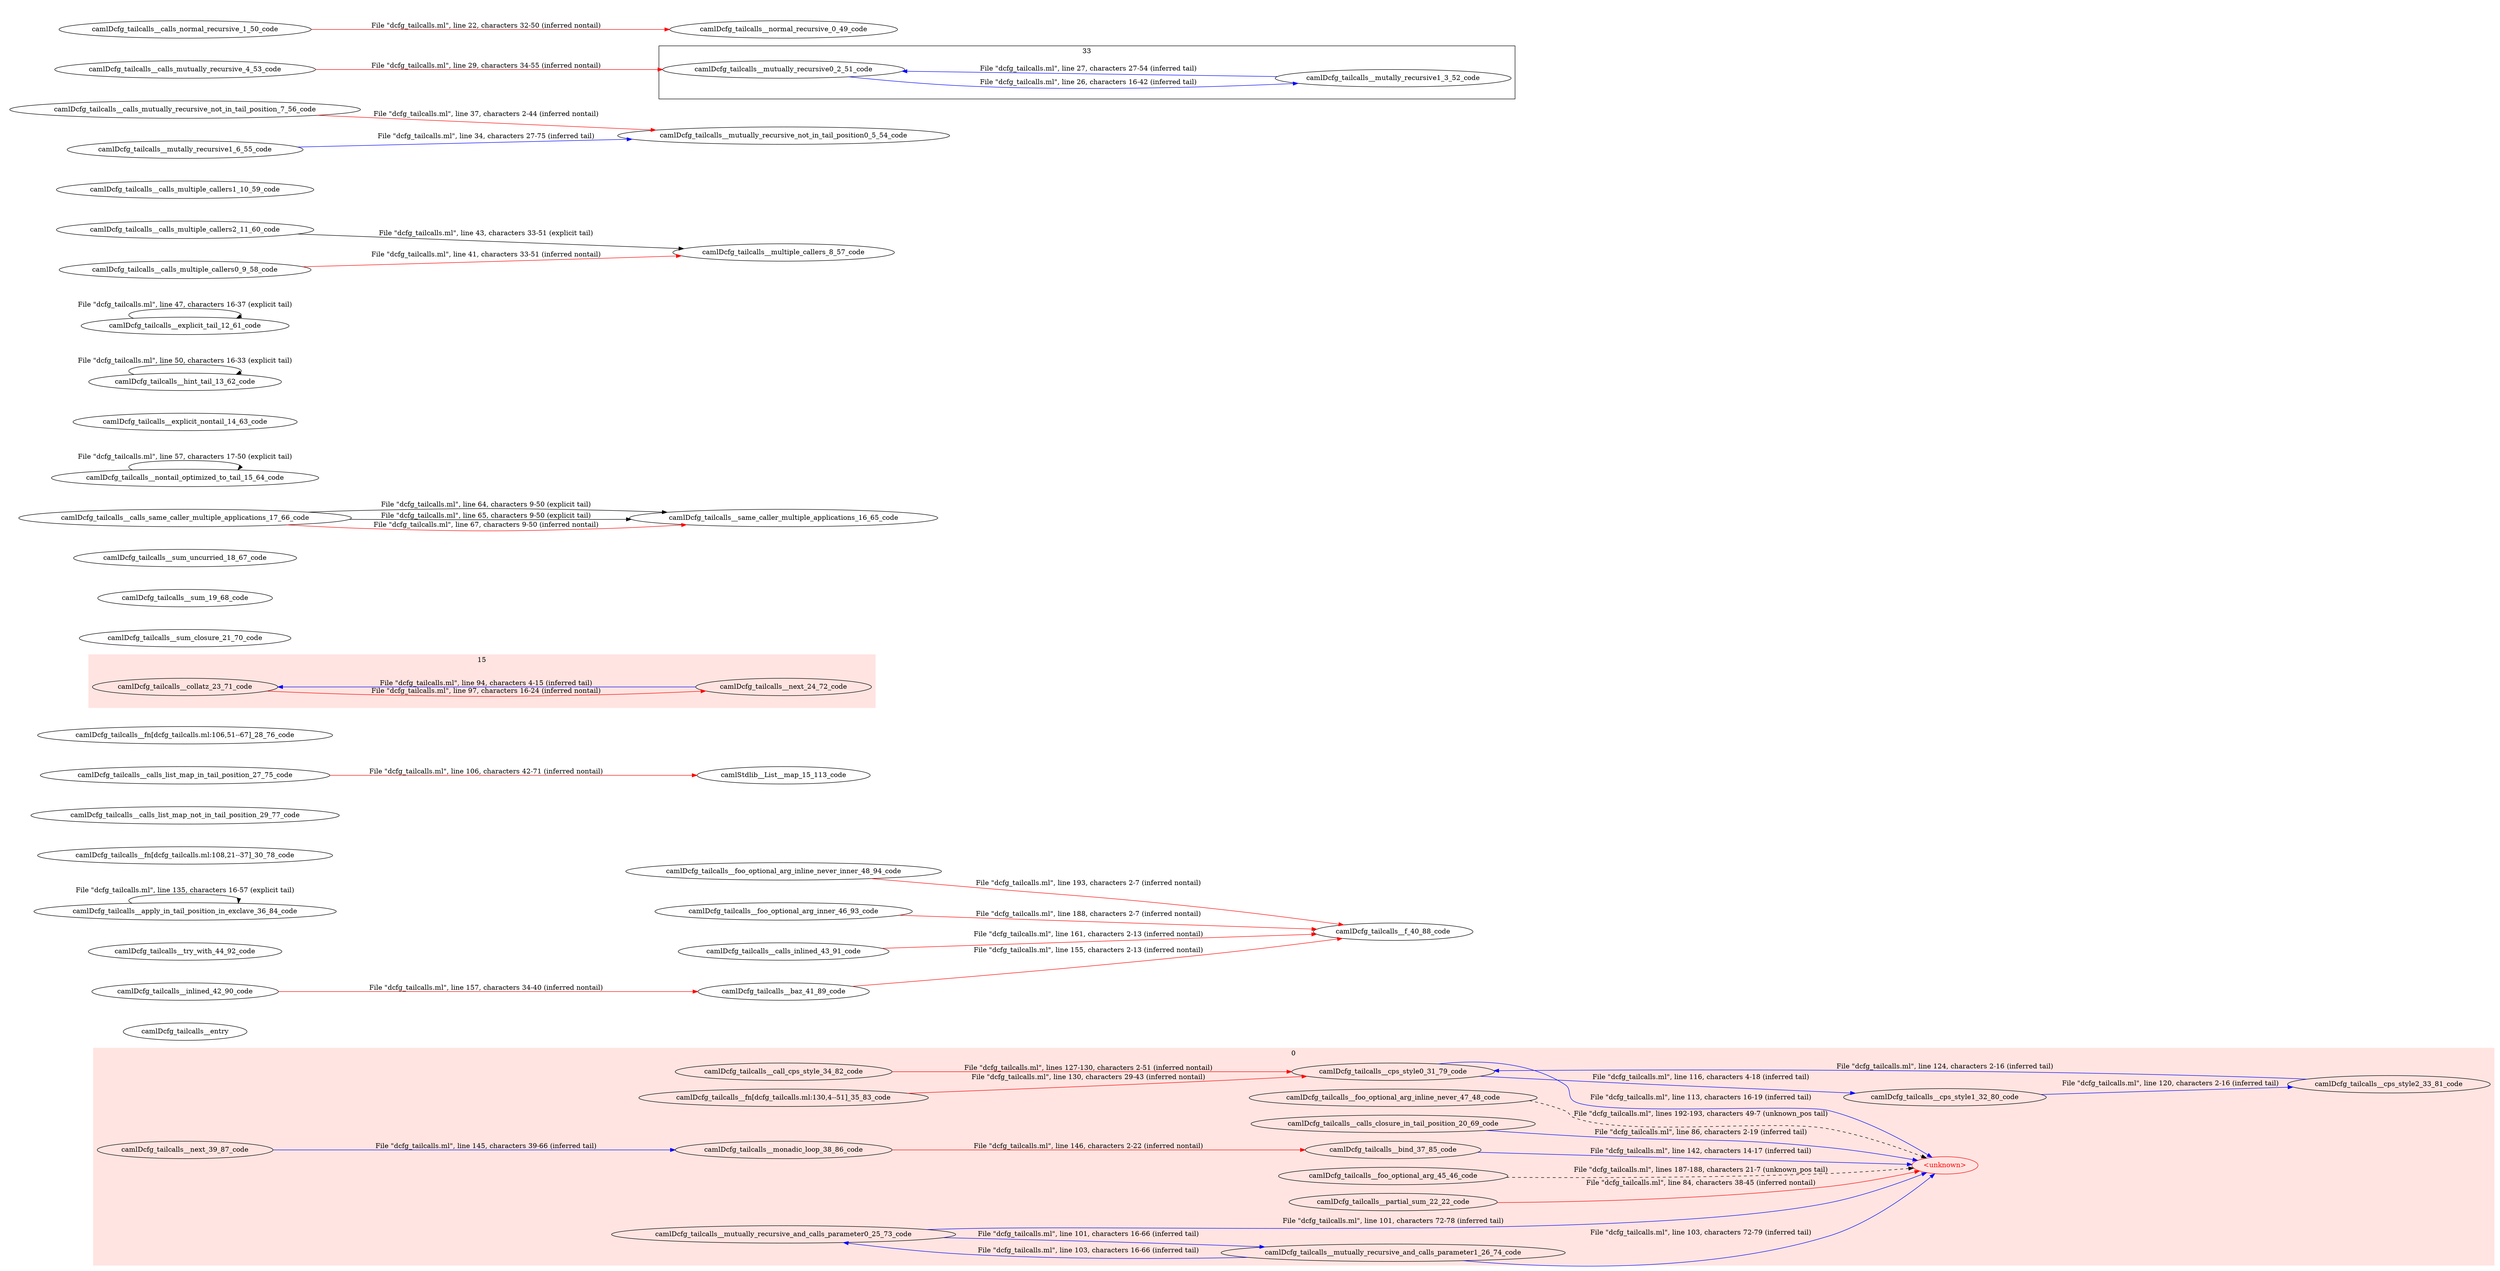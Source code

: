 digraph {
  rankdir=LR

  subgraph cluster_0 {
    label="0"
    color=mistyrose
    style=filled
    32 [label="camlDcfg_tailcalls__cps_style0_31_79_code" color="black" fontcolor="black"]
    32 -> unknown [color="blue" style="solid" label="File \"dcfg_tailcalls.ml\", line 113, characters 16-19 (inferred tail)"]
    32 -> 33 [color="blue" style="solid" label="File \"dcfg_tailcalls.ml\", line 116, characters 4-18 (inferred tail)"]
    33 [label="camlDcfg_tailcalls__cps_style1_32_80_code" color="black" fontcolor="black"]
    33 -> 34 [color="blue" style="solid" label="File \"dcfg_tailcalls.ml\", line 120, characters 2-16 (inferred tail)"]
    49 [label="camlDcfg_tailcalls__foo_optional_arg_inline_never_47_48_code" color="black" fontcolor="black"]
    49 -> unknown [color="black" style="dashed" label="File \"dcfg_tailcalls.ml\", lines 192-193, characters 49-7 (unknown_pos tail)"]
    34 [label="camlDcfg_tailcalls__cps_style2_33_81_code" color="black" fontcolor="black"]
    34 -> 32 [color="blue" style="solid" label="File \"dcfg_tailcalls.ml\", line 124, characters 2-16 (inferred tail)"]
    35 [label="camlDcfg_tailcalls__call_cps_style_34_82_code" color="black" fontcolor="black"]
    35 -> 32 [color="red" style="solid" label="File \"dcfg_tailcalls.ml\", lines 127-130, characters 2-51 (inferred nontail)"]
    20 [label="camlDcfg_tailcalls__calls_closure_in_tail_position_20_69_code" color="black" fontcolor="black"]
    20 -> unknown [color="blue" style="solid" label="File \"dcfg_tailcalls.ml\", line 86, characters 2-19 (inferred tail)"]
    36 [label="camlDcfg_tailcalls__fn[dcfg_tailcalls.ml:130,4--51]_35_83_code" color="black" fontcolor="black"]
    36 -> 32 [color="red" style="solid" label="File \"dcfg_tailcalls.ml\", line 130, characters 29-43 (inferred nontail)"]
    22 [label="camlDcfg_tailcalls__partial_sum_22_22_code" color="black" fontcolor="black"]
    22 -> unknown [color="red" style="solid" label="File \"dcfg_tailcalls.ml\", line 84, characters 38-45 (inferred nontail)"]
    38 [label="camlDcfg_tailcalls__bind_37_85_code" color="black" fontcolor="black"]
    38 -> unknown [color="blue" style="solid" label="File \"dcfg_tailcalls.ml\", line 142, characters 14-17 (inferred tail)"]
    39 [label="camlDcfg_tailcalls__monadic_loop_38_86_code" color="black" fontcolor="black"]
    39 -> 38 [color="red" style="solid" label="File \"dcfg_tailcalls.ml\", line 146, characters 2-22 (inferred nontail)"]
    40 [label="camlDcfg_tailcalls__next_39_87_code" color="black" fontcolor="black"]
    40 -> 39 [color="blue" style="solid" label="File \"dcfg_tailcalls.ml\", line 145, characters 39-66 (inferred tail)"]
    25 [label="camlDcfg_tailcalls__mutually_recursive_and_calls_parameter0_25_73_code" color="black" fontcolor="black"]
    25 -> 26 [color="blue" style="solid" label="File \"dcfg_tailcalls.ml\", line 101, characters 16-66 (inferred tail)"]
    25 -> unknown [color="blue" style="solid" label="File \"dcfg_tailcalls.ml\", line 101, characters 72-78 (inferred tail)"]
    26 [label="camlDcfg_tailcalls__mutually_recursive_and_calls_parameter1_26_74_code" color="black" fontcolor="black"]
    26 -> 25 [color="blue" style="solid" label="File \"dcfg_tailcalls.ml\", line 103, characters 16-66 (inferred tail)"]
    26 -> unknown [color="blue" style="solid" label="File \"dcfg_tailcalls.ml\", line 103, characters 72-79 (inferred tail)"]
    unknown [label="<unknown>" color="red" fontcolor="red"]
    47 [label="camlDcfg_tailcalls__foo_optional_arg_45_46_code" color="black" fontcolor="black"]
    47 -> unknown [color="black" style="dashed" label="File \"dcfg_tailcalls.ml\", lines 187-188, characters 21-7 (unknown_pos tail)"]
  }

  subgraph cluster_1 {
    label="1"
    style=invis
    50 [label="camlDcfg_tailcalls__entry" color="black" fontcolor="black"]
  }

  subgraph cluster_2 {
    label="2"
    style=invis
    48 [label="camlDcfg_tailcalls__foo_optional_arg_inline_never_inner_48_94_code" color="black" fontcolor="black"]
  }
  48 -> 41 [color="red" style="solid" label="File \"dcfg_tailcalls.ml\", line 193, characters 2-7 (inferred nontail)"]

  subgraph cluster_3 {
    label="3"
    style=invis
    46 [label="camlDcfg_tailcalls__foo_optional_arg_inner_46_93_code" color="black" fontcolor="black"]
  }
  46 -> 41 [color="red" style="solid" label="File \"dcfg_tailcalls.ml\", line 188, characters 2-7 (inferred nontail)"]

  subgraph cluster_4 {
    label="4"
    style=invis
    45 [label="camlDcfg_tailcalls__try_with_44_92_code" color="black" fontcolor="black"]
  }

  subgraph cluster_5 {
    label="5"
    style=invis
    44 [label="camlDcfg_tailcalls__calls_inlined_43_91_code" color="black" fontcolor="black"]
  }
  44 -> 41 [color="red" style="solid" label="File \"dcfg_tailcalls.ml\", line 161, characters 2-13 (inferred nontail)"]

  subgraph cluster_6 {
    label="6"
    style=invis
    43 [label="camlDcfg_tailcalls__inlined_42_90_code" color="black" fontcolor="black"]
  }
  43 -> 42 [color="red" style="solid" label="File \"dcfg_tailcalls.ml\", line 157, characters 34-40 (inferred nontail)"]

  subgraph cluster_7 {
    label="7"
    style=invis
    42 [label="camlDcfg_tailcalls__baz_41_89_code" color="black" fontcolor="black"]
  }
  42 -> 41 [color="red" style="solid" label="File \"dcfg_tailcalls.ml\", line 155, characters 2-13 (inferred nontail)"]

  subgraph cluster_8 {
    label="8"
    style=invis
    41 [label="camlDcfg_tailcalls__f_40_88_code" color="black" fontcolor="black"]
  }

  subgraph cluster_9 {
    label="9"
    style=invis
    37 [label="camlDcfg_tailcalls__apply_in_tail_position_in_exclave_36_84_code" color="black" fontcolor="black"]
    37 -> 37 [color="black" style="solid" label="File \"dcfg_tailcalls.ml\", line 135, characters 16-57 (explicit tail)"]
  }

  subgraph cluster_10 {
    label="10"
    style=invis
    31 [label="camlDcfg_tailcalls__fn[dcfg_tailcalls.ml:108,21--37]_30_78_code" color="black" fontcolor="black"]
  }

  subgraph cluster_11 {
    label="11"
    style=invis
    30 [label="camlDcfg_tailcalls__calls_list_map_not_in_tail_position_29_77_code" color="black" fontcolor="black"]
  }

  subgraph cluster_12 {
    label="12"
    style=invis
    28 [label="camlDcfg_tailcalls__calls_list_map_in_tail_position_27_75_code" color="black" fontcolor="black"]
  }
  28 -> 29 [color="red" style="solid" label="File \"dcfg_tailcalls.ml\", line 106, characters 42-71 (inferred nontail)"]

  subgraph cluster_13 {
    label="13"
    style=invis
    29 [label="camlStdlib__List__map_15_113_code" color="black" fontcolor="black"]
  }

  subgraph cluster_14 {
    label="14"
    style=invis
    27 [label="camlDcfg_tailcalls__fn[dcfg_tailcalls.ml:106,51--67]_28_76_code" color="black" fontcolor="black"]
  }

  subgraph cluster_15 {
    label="15"
    color=mistyrose
    style=filled
    23 [label="camlDcfg_tailcalls__collatz_23_71_code" color="black" fontcolor="black"]
    23 -> 24 [color="red" style="solid" label="File \"dcfg_tailcalls.ml\", line 97, characters 16-24 (inferred nontail)"]
    24 [label="camlDcfg_tailcalls__next_24_72_code" color="black" fontcolor="black"]
    24 -> 23 [color="blue" style="solid" label="File \"dcfg_tailcalls.ml\", line 94, characters 4-15 (inferred tail)"]
  }

  subgraph cluster_16 {
    label="16"
    style=invis
    21 [label="camlDcfg_tailcalls__sum_closure_21_70_code" color="black" fontcolor="black"]
  }

  subgraph cluster_17 {
    label="17"
    style=invis
    19 [label="camlDcfg_tailcalls__sum_19_68_code" color="black" fontcolor="black"]
  }

  subgraph cluster_18 {
    label="18"
    style=invis
    18 [label="camlDcfg_tailcalls__sum_uncurried_18_67_code" color="black" fontcolor="black"]
  }

  subgraph cluster_19 {
    label="19"
    style=invis
    17 [label="camlDcfg_tailcalls__calls_same_caller_multiple_applications_17_66_code" color="black" fontcolor="black"]
  }
  17 -> 16 [color="black" style="solid" label="File \"dcfg_tailcalls.ml\", line 64, characters 9-50 (explicit tail)"]
  17 -> 16 [color="black" style="solid" label="File \"dcfg_tailcalls.ml\", line 65, characters 9-50 (explicit tail)"]
  17 -> 16 [color="red" style="solid" label="File \"dcfg_tailcalls.ml\", line 67, characters 9-50 (inferred nontail)"]

  subgraph cluster_20 {
    label="20"
    style=invis
    16 [label="camlDcfg_tailcalls__same_caller_multiple_applications_16_65_code" color="black" fontcolor="black"]
  }

  subgraph cluster_21 {
    label="21"
    style=invis
    15 [label="camlDcfg_tailcalls__nontail_optimized_to_tail_15_64_code" color="black" fontcolor="black"]
    15 -> 15 [color="black" style="solid" label="File \"dcfg_tailcalls.ml\", line 57, characters 17-50 (explicit tail)"]
  }

  subgraph cluster_22 {
    label="22"
    style=invis
    14 [label="camlDcfg_tailcalls__explicit_nontail_14_63_code" color="black" fontcolor="black"]
  }

  subgraph cluster_23 {
    label="23"
    style=invis
    13 [label="camlDcfg_tailcalls__hint_tail_13_62_code" color="black" fontcolor="black"]
    13 -> 13 [color="black" style="solid" label="File \"dcfg_tailcalls.ml\", line 50, characters 16-33 (explicit tail)"]
  }

  subgraph cluster_24 {
    label="24"
    style=invis
    12 [label="camlDcfg_tailcalls__explicit_tail_12_61_code" color="black" fontcolor="black"]
    12 -> 12 [color="black" style="solid" label="File \"dcfg_tailcalls.ml\", line 47, characters 16-37 (explicit tail)"]
  }

  subgraph cluster_25 {
    label="25"
    style=invis
    11 [label="camlDcfg_tailcalls__calls_multiple_callers2_11_60_code" color="black" fontcolor="black"]
  }
  11 -> 8 [color="black" style="solid" label="File \"dcfg_tailcalls.ml\", line 43, characters 33-51 (explicit tail)"]

  subgraph cluster_26 {
    label="26"
    style=invis
    10 [label="camlDcfg_tailcalls__calls_multiple_callers1_10_59_code" color="black" fontcolor="black"]
  }

  subgraph cluster_27 {
    label="27"
    style=invis
    9 [label="camlDcfg_tailcalls__calls_multiple_callers0_9_58_code" color="black" fontcolor="black"]
  }
  9 -> 8 [color="red" style="solid" label="File \"dcfg_tailcalls.ml\", line 41, characters 33-51 (inferred nontail)"]

  subgraph cluster_28 {
    label="28"
    style=invis
    8 [label="camlDcfg_tailcalls__multiple_callers_8_57_code" color="black" fontcolor="black"]
  }

  subgraph cluster_29 {
    label="29"
    style=invis
    7 [label="camlDcfg_tailcalls__calls_mutually_recursive_not_in_tail_position_7_56_code" color="black" fontcolor="black"]
  }
  7 -> 5 [color="red" style="solid" label="File \"dcfg_tailcalls.ml\", line 37, characters 2-44 (inferred nontail)"]

  subgraph cluster_30 {
    label="30"
    style=invis
    6 [label="camlDcfg_tailcalls__mutally_recursive1_6_55_code" color="black" fontcolor="black"]
  }
  6 -> 5 [color="blue" style="solid" label="File \"dcfg_tailcalls.ml\", line 34, characters 27-75 (inferred tail)"]

  subgraph cluster_31 {
    label="31"
    style=invis
    5 [label="camlDcfg_tailcalls__mutually_recursive_not_in_tail_position0_5_54_code" color="black" fontcolor="black"]
  }

  subgraph cluster_32 {
    label="32"
    style=invis
    4 [label="camlDcfg_tailcalls__calls_mutually_recursive_4_53_code" color="black" fontcolor="black"]
  }
  4 -> 2 [color="red" style="solid" label="File \"dcfg_tailcalls.ml\", line 29, characters 34-55 (inferred nontail)"]

  subgraph cluster_33 {
    label="33"
    2 [label="camlDcfg_tailcalls__mutually_recursive0_2_51_code" color="black" fontcolor="black"]
    2 -> 3 [color="blue" style="solid" label="File \"dcfg_tailcalls.ml\", line 26, characters 16-42 (inferred tail)"]
    3 [label="camlDcfg_tailcalls__mutally_recursive1_3_52_code" color="black" fontcolor="black"]
    3 -> 2 [color="blue" style="solid" label="File \"dcfg_tailcalls.ml\", line 27, characters 27-54 (inferred tail)"]
  }

  subgraph cluster_34 {
    label="34"
    style=invis
    1 [label="camlDcfg_tailcalls__calls_normal_recursive_1_50_code" color="black" fontcolor="black"]
  }
  1 -> 0 [color="red" style="solid" label="File \"dcfg_tailcalls.ml\", line 22, characters 32-50 (inferred nontail)"]

  subgraph cluster_35 {
    label="35"
    style=invis
    0 [label="camlDcfg_tailcalls__normal_recursive_0_49_code" color="black" fontcolor="black"]
  }

}

